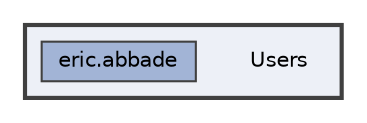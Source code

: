 digraph "C:/Users"
{
 // LATEX_PDF_SIZE
  bgcolor="transparent";
  edge [fontname=Helvetica,fontsize=10,labelfontname=Helvetica,labelfontsize=10];
  node [fontname=Helvetica,fontsize=10,shape=box,height=0.2,width=0.4];
  compound=true
  subgraph clusterdir_d522931ffa1371640980b621734a4381 {
    graph [ bgcolor="#edf0f7", pencolor="grey25", label="", fontname=Helvetica,fontsize=10 style="filled,bold", URL="dir_d522931ffa1371640980b621734a4381.html",tooltip=""]
    dir_d522931ffa1371640980b621734a4381 [shape=plaintext, label="Users"];
  dir_74db6fa4630484e5114c80c0ffa78e8d [label="eric.abbade", fillcolor="#a2b4d6", color="grey25", style="filled", URL="dir_74db6fa4630484e5114c80c0ffa78e8d.html",tooltip=""];
  }
}
